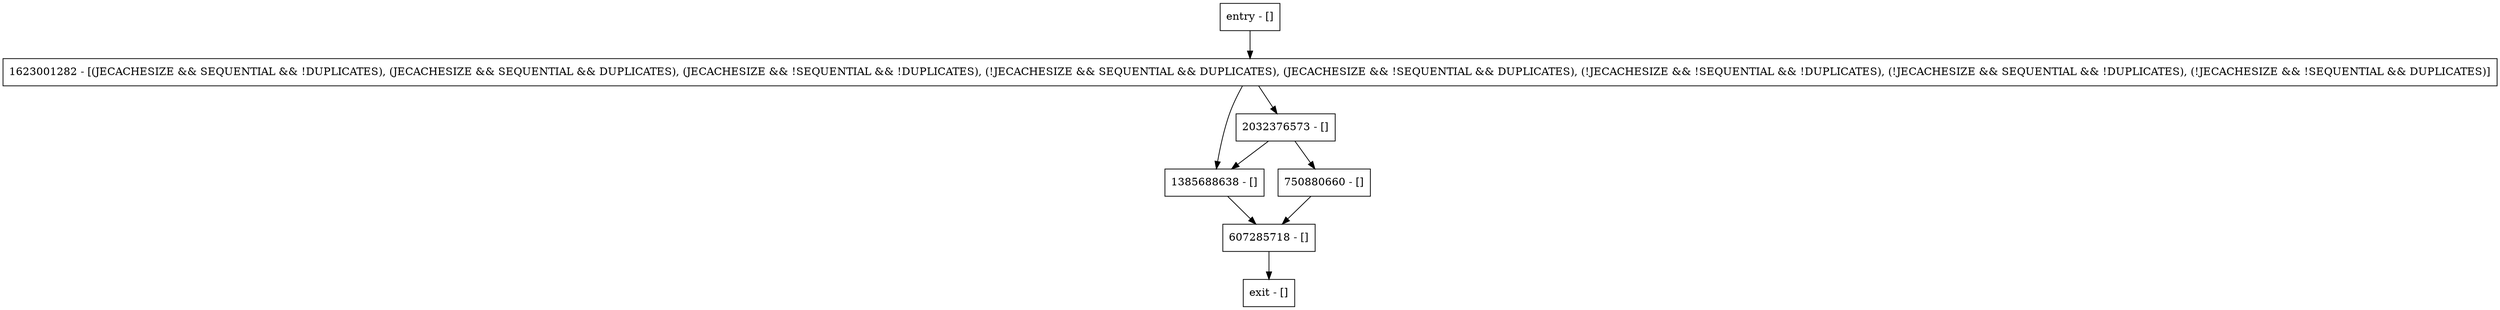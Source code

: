 digraph haveEmbeddedData {
node [shape=record];
entry [label="entry - []"];
exit [label="exit - []"];
607285718 [label="607285718 - []"];
1385688638 [label="1385688638 - []"];
750880660 [label="750880660 - []"];
1623001282 [label="1623001282 - [(JECACHESIZE && SEQUENTIAL && !DUPLICATES), (JECACHESIZE && SEQUENTIAL && DUPLICATES), (JECACHESIZE && !SEQUENTIAL && !DUPLICATES), (!JECACHESIZE && SEQUENTIAL && DUPLICATES), (JECACHESIZE && !SEQUENTIAL && DUPLICATES), (!JECACHESIZE && !SEQUENTIAL && !DUPLICATES), (!JECACHESIZE && SEQUENTIAL && !DUPLICATES), (!JECACHESIZE && !SEQUENTIAL && DUPLICATES)]"];
2032376573 [label="2032376573 - []"];
entry;
exit;
entry -> 1623001282;
607285718 -> exit;
1385688638 -> 607285718;
750880660 -> 607285718;
1623001282 -> 1385688638;
1623001282 -> 2032376573;
2032376573 -> 1385688638;
2032376573 -> 750880660;
}
